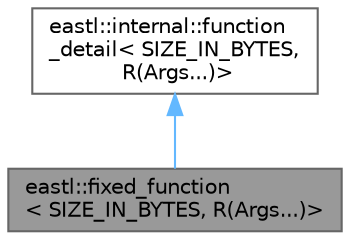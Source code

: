 digraph "eastl::fixed_function&lt; SIZE_IN_BYTES, R(Args...)&gt;"
{
 // LATEX_PDF_SIZE
  bgcolor="transparent";
  edge [fontname=Helvetica,fontsize=10,labelfontname=Helvetica,labelfontsize=10];
  node [fontname=Helvetica,fontsize=10,shape=box,height=0.2,width=0.4];
  Node1 [id="Node000001",label="eastl::fixed_function\l\< SIZE_IN_BYTES, R(Args...)\>",height=0.2,width=0.4,color="gray40", fillcolor="grey60", style="filled", fontcolor="black",tooltip=" "];
  Node2 -> Node1 [id="edge2_Node000001_Node000002",dir="back",color="steelblue1",style="solid",tooltip=" "];
  Node2 [id="Node000002",label="eastl::internal::function\l_detail\< SIZE_IN_BYTES,\l R(Args...)\>",height=0.2,width=0.4,color="gray40", fillcolor="white", style="filled",URL="$classeastl_1_1internal_1_1function__detail.html",tooltip=" "];
}
